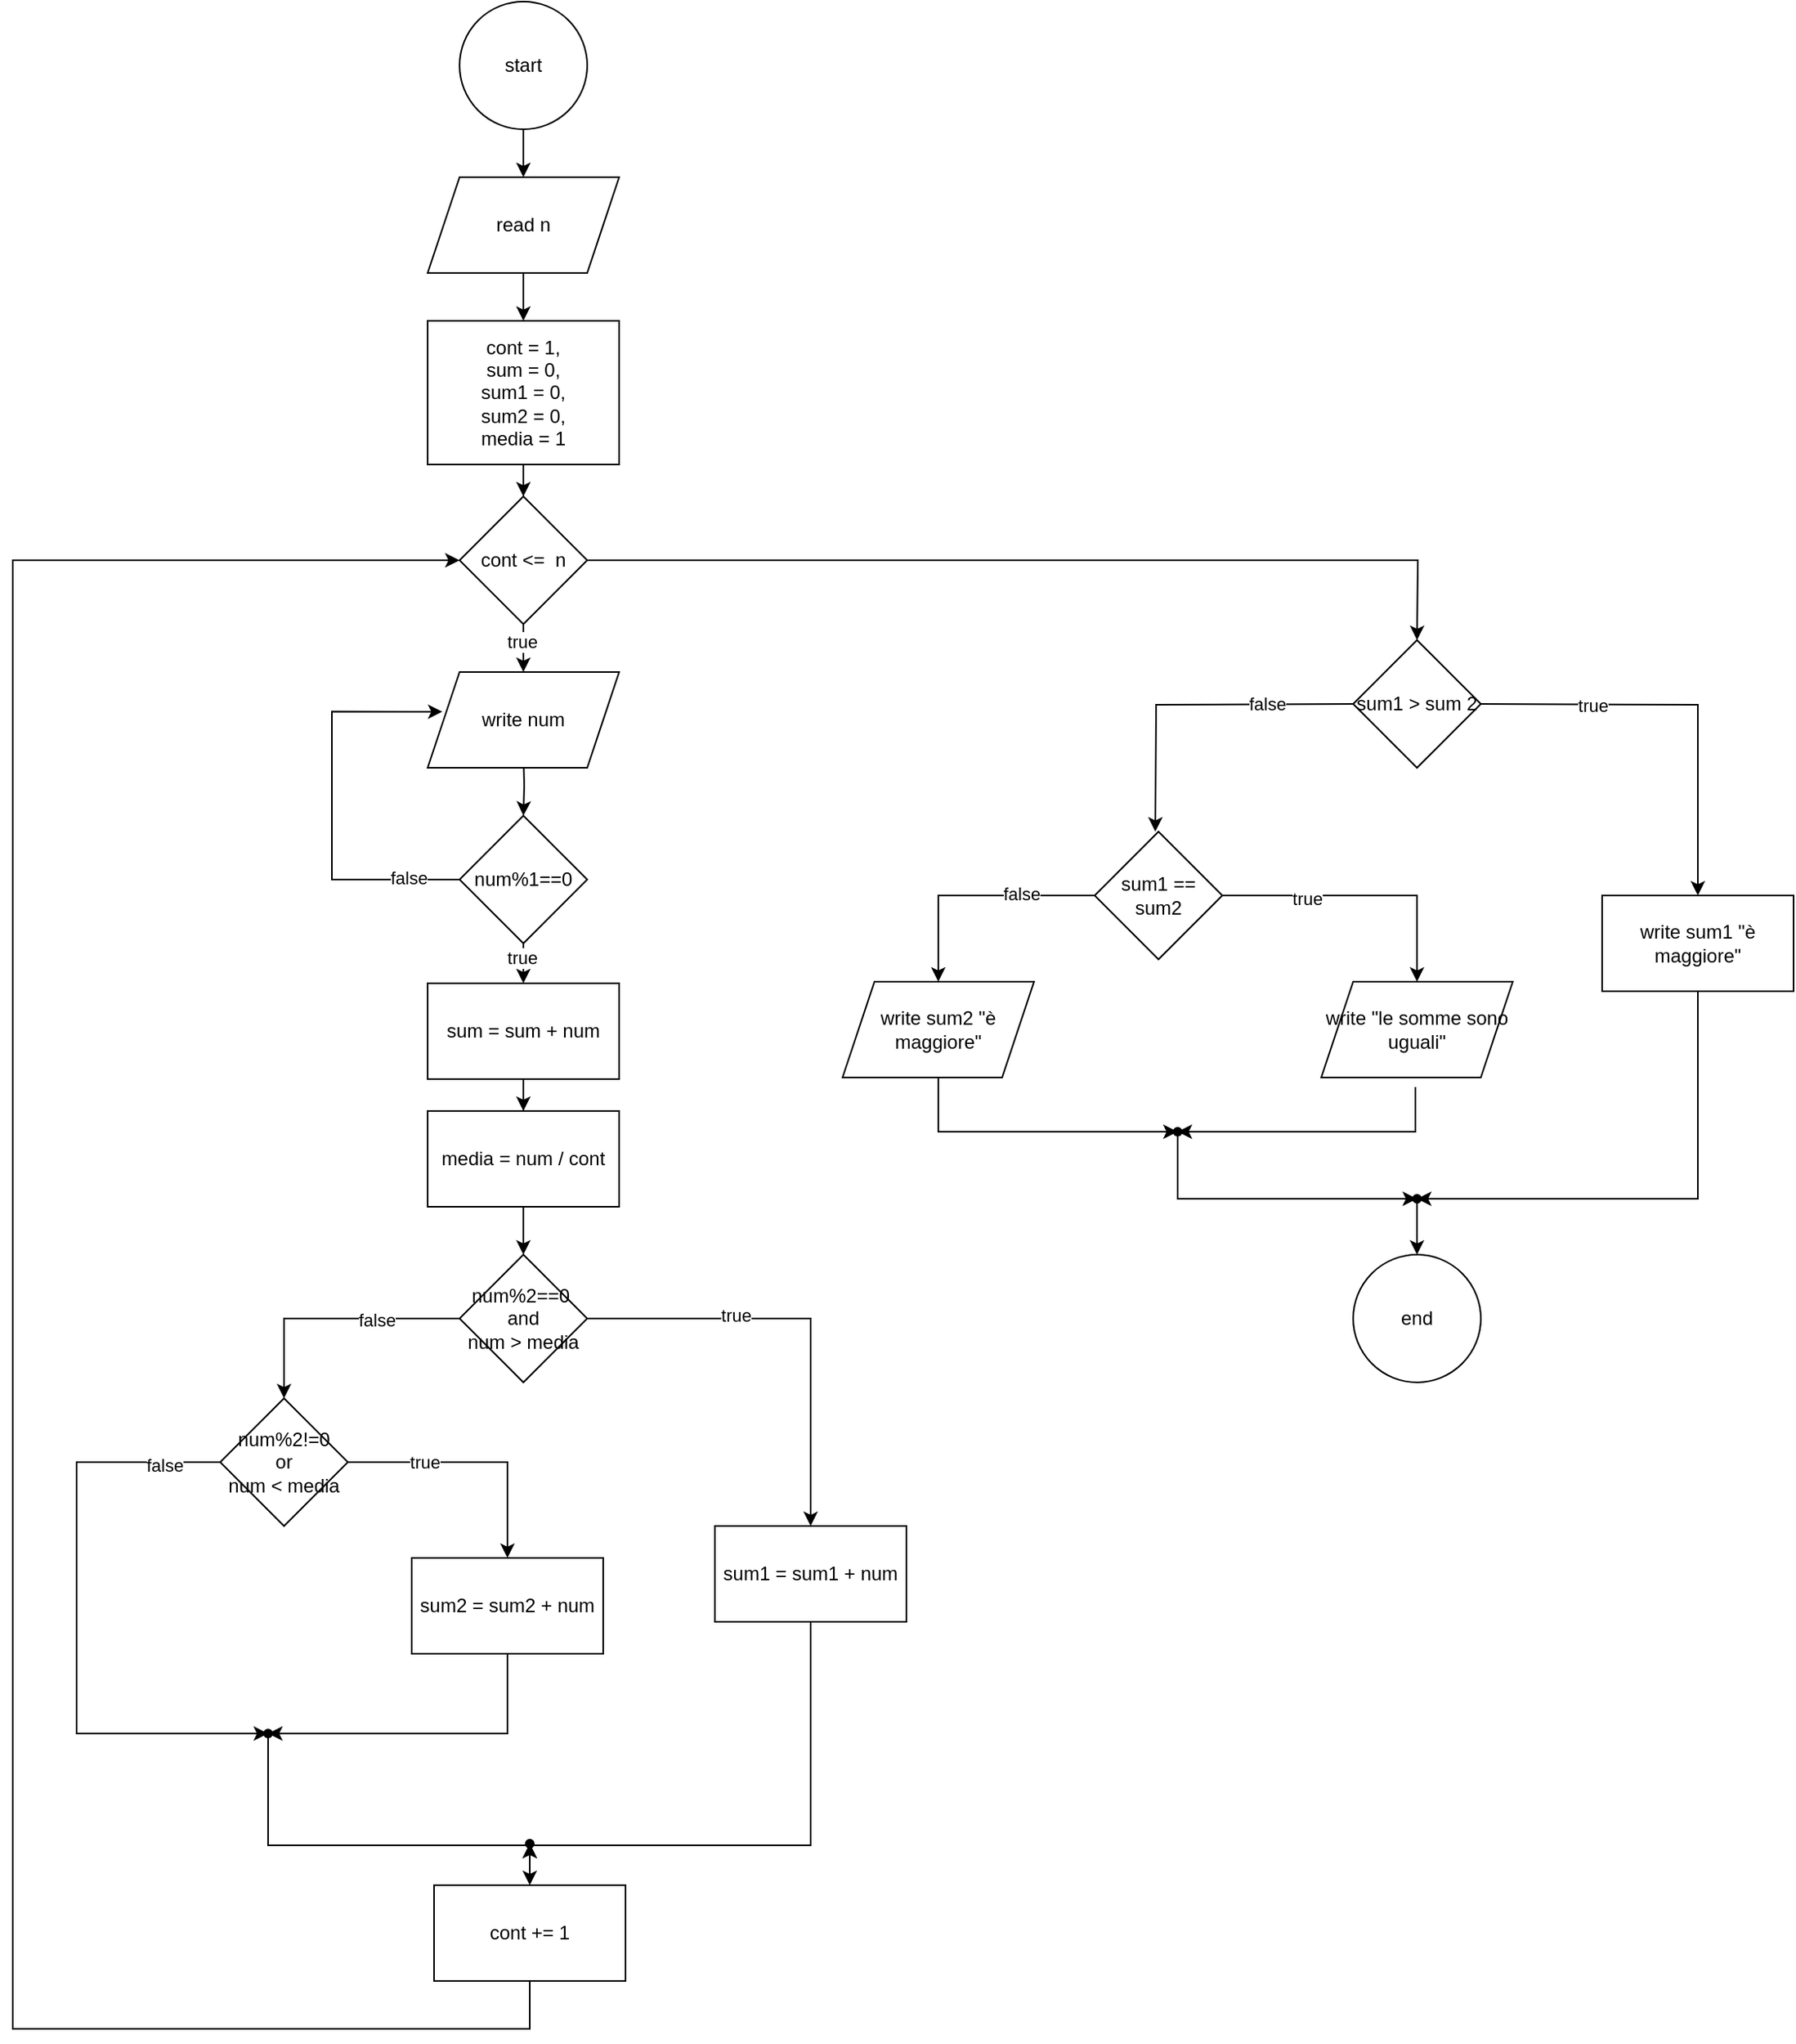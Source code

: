 <mxfile version="26.0.10" pages="2">
  <diagram id="AyrFBgKuR5dpvbFY09R8" name="lezione3esercizio18">
    <mxGraphModel dx="1466" dy="2283" grid="1" gridSize="10" guides="1" tooltips="1" connect="1" arrows="1" fold="1" page="1" pageScale="1" pageWidth="827" pageHeight="1169" math="0" shadow="0">
      <root>
        <mxCell id="0" />
        <mxCell id="1" parent="0" />
        <mxCell id="i8MPXvGDXQZ_oZek78h0-4" value="" style="edgeStyle=orthogonalEdgeStyle;rounded=0;orthogonalLoop=1;jettySize=auto;html=1;" edge="1" parent="1" source="i8MPXvGDXQZ_oZek78h0-2" target="i8MPXvGDXQZ_oZek78h0-3">
          <mxGeometry relative="1" as="geometry" />
        </mxCell>
        <mxCell id="i8MPXvGDXQZ_oZek78h0-2" value="start" style="ellipse;whiteSpace=wrap;html=1;aspect=fixed;" vertex="1" parent="1">
          <mxGeometry x="360" y="-30" width="80" height="80" as="geometry" />
        </mxCell>
        <mxCell id="i8MPXvGDXQZ_oZek78h0-6" value="" style="edgeStyle=orthogonalEdgeStyle;rounded=0;orthogonalLoop=1;jettySize=auto;html=1;" edge="1" parent="1" source="i8MPXvGDXQZ_oZek78h0-3" target="i8MPXvGDXQZ_oZek78h0-5">
          <mxGeometry relative="1" as="geometry" />
        </mxCell>
        <mxCell id="i8MPXvGDXQZ_oZek78h0-3" value="read n" style="shape=parallelogram;perimeter=parallelogramPerimeter;whiteSpace=wrap;html=1;fixedSize=1;" vertex="1" parent="1">
          <mxGeometry x="340" y="80" width="120" height="60" as="geometry" />
        </mxCell>
        <mxCell id="i8MPXvGDXQZ_oZek78h0-8" value="" style="edgeStyle=orthogonalEdgeStyle;rounded=0;orthogonalLoop=1;jettySize=auto;html=1;" edge="1" parent="1" source="i8MPXvGDXQZ_oZek78h0-5" target="i8MPXvGDXQZ_oZek78h0-7">
          <mxGeometry relative="1" as="geometry" />
        </mxCell>
        <mxCell id="i8MPXvGDXQZ_oZek78h0-5" value="cont = 1,&lt;div&gt;sum = 0,&lt;/div&gt;&lt;div&gt;sum1 = 0,&lt;/div&gt;&lt;div&gt;sum2 = 0,&lt;/div&gt;&lt;div&gt;media = 1&lt;/div&gt;" style="whiteSpace=wrap;html=1;" vertex="1" parent="1">
          <mxGeometry x="340" y="170" width="120" height="90" as="geometry" />
        </mxCell>
        <mxCell id="i8MPXvGDXQZ_oZek78h0-10" value="" style="edgeStyle=orthogonalEdgeStyle;rounded=0;orthogonalLoop=1;jettySize=auto;html=1;" edge="1" parent="1" source="i8MPXvGDXQZ_oZek78h0-7" target="i8MPXvGDXQZ_oZek78h0-9">
          <mxGeometry relative="1" as="geometry" />
        </mxCell>
        <mxCell id="i8MPXvGDXQZ_oZek78h0-39" value="true" style="edgeLabel;html=1;align=center;verticalAlign=middle;resizable=0;points=[];" vertex="1" connectable="0" parent="i8MPXvGDXQZ_oZek78h0-10">
          <mxGeometry x="0.176" y="1" relative="1" as="geometry">
            <mxPoint as="offset" />
          </mxGeometry>
        </mxCell>
        <mxCell id="3MwxtK2KrE-zB67e3j1V-28" style="edgeStyle=orthogonalEdgeStyle;rounded=0;orthogonalLoop=1;jettySize=auto;html=1;" edge="1" parent="1" source="i8MPXvGDXQZ_oZek78h0-7">
          <mxGeometry relative="1" as="geometry">
            <mxPoint x="960" y="370" as="targetPoint" />
          </mxGeometry>
        </mxCell>
        <mxCell id="i8MPXvGDXQZ_oZek78h0-7" value="cont &amp;lt;=&amp;nbsp; n" style="rhombus;whiteSpace=wrap;html=1;" vertex="1" parent="1">
          <mxGeometry x="360" y="280" width="80" height="80" as="geometry" />
        </mxCell>
        <mxCell id="i8MPXvGDXQZ_oZek78h0-33" value="" style="edgeStyle=orthogonalEdgeStyle;rounded=0;orthogonalLoop=1;jettySize=auto;html=1;" edge="1" parent="1" target="i8MPXvGDXQZ_oZek78h0-32">
          <mxGeometry relative="1" as="geometry">
            <mxPoint x="400" y="440" as="sourcePoint" />
          </mxGeometry>
        </mxCell>
        <mxCell id="i8MPXvGDXQZ_oZek78h0-9" value="write num" style="shape=parallelogram;perimeter=parallelogramPerimeter;whiteSpace=wrap;html=1;fixedSize=1;" vertex="1" parent="1">
          <mxGeometry x="340" y="390" width="120" height="60" as="geometry" />
        </mxCell>
        <mxCell id="i8MPXvGDXQZ_oZek78h0-14" value="" style="edgeStyle=orthogonalEdgeStyle;rounded=0;orthogonalLoop=1;jettySize=auto;html=1;" edge="1" parent="1" source="i8MPXvGDXQZ_oZek78h0-11" target="i8MPXvGDXQZ_oZek78h0-13">
          <mxGeometry relative="1" as="geometry" />
        </mxCell>
        <mxCell id="i8MPXvGDXQZ_oZek78h0-11" value="sum = sum + num" style="whiteSpace=wrap;html=1;" vertex="1" parent="1">
          <mxGeometry x="340" y="585" width="120" height="60" as="geometry" />
        </mxCell>
        <mxCell id="i8MPXvGDXQZ_oZek78h0-16" value="" style="edgeStyle=orthogonalEdgeStyle;rounded=0;orthogonalLoop=1;jettySize=auto;html=1;" edge="1" parent="1" source="i8MPXvGDXQZ_oZek78h0-13" target="i8MPXvGDXQZ_oZek78h0-15">
          <mxGeometry relative="1" as="geometry" />
        </mxCell>
        <mxCell id="i8MPXvGDXQZ_oZek78h0-13" value="media = num / cont" style="whiteSpace=wrap;html=1;" vertex="1" parent="1">
          <mxGeometry x="340" y="665" width="120" height="60" as="geometry" />
        </mxCell>
        <mxCell id="i8MPXvGDXQZ_oZek78h0-18" value="" style="edgeStyle=orthogonalEdgeStyle;rounded=0;orthogonalLoop=1;jettySize=auto;html=1;" edge="1" parent="1" source="i8MPXvGDXQZ_oZek78h0-15" target="i8MPXvGDXQZ_oZek78h0-17">
          <mxGeometry relative="1" as="geometry" />
        </mxCell>
        <mxCell id="i8MPXvGDXQZ_oZek78h0-42" value="true" style="edgeLabel;html=1;align=center;verticalAlign=middle;resizable=0;points=[];" vertex="1" connectable="0" parent="i8MPXvGDXQZ_oZek78h0-18">
          <mxGeometry x="-0.314" y="2" relative="1" as="geometry">
            <mxPoint as="offset" />
          </mxGeometry>
        </mxCell>
        <mxCell id="i8MPXvGDXQZ_oZek78h0-20" value="" style="edgeStyle=orthogonalEdgeStyle;rounded=0;orthogonalLoop=1;jettySize=auto;html=1;" edge="1" parent="1" source="i8MPXvGDXQZ_oZek78h0-15" target="i8MPXvGDXQZ_oZek78h0-19">
          <mxGeometry relative="1" as="geometry" />
        </mxCell>
        <mxCell id="i8MPXvGDXQZ_oZek78h0-43" value="false" style="edgeLabel;html=1;align=center;verticalAlign=middle;resizable=0;points=[];" vertex="1" connectable="0" parent="i8MPXvGDXQZ_oZek78h0-20">
          <mxGeometry x="-0.346" y="1" relative="1" as="geometry">
            <mxPoint as="offset" />
          </mxGeometry>
        </mxCell>
        <mxCell id="i8MPXvGDXQZ_oZek78h0-15" value="num%2==0&amp;nbsp;&lt;div&gt;and&lt;/div&gt;&lt;div&gt;num &amp;gt; media&lt;/div&gt;" style="rhombus;whiteSpace=wrap;html=1;" vertex="1" parent="1">
          <mxGeometry x="360" y="755" width="80" height="80" as="geometry" />
        </mxCell>
        <mxCell id="i8MPXvGDXQZ_oZek78h0-27" value="" style="edgeStyle=orthogonalEdgeStyle;rounded=0;orthogonalLoop=1;jettySize=auto;html=1;" edge="1" parent="1" source="i8MPXvGDXQZ_oZek78h0-17" target="i8MPXvGDXQZ_oZek78h0-26">
          <mxGeometry relative="1" as="geometry">
            <Array as="points">
              <mxPoint x="580" y="1125" />
            </Array>
          </mxGeometry>
        </mxCell>
        <mxCell id="i8MPXvGDXQZ_oZek78h0-17" value="sum1 = sum1 + num" style="whiteSpace=wrap;html=1;" vertex="1" parent="1">
          <mxGeometry x="520" y="925" width="120" height="60" as="geometry" />
        </mxCell>
        <mxCell id="i8MPXvGDXQZ_oZek78h0-22" value="" style="edgeStyle=orthogonalEdgeStyle;rounded=0;orthogonalLoop=1;jettySize=auto;html=1;" edge="1" parent="1" source="i8MPXvGDXQZ_oZek78h0-19" target="i8MPXvGDXQZ_oZek78h0-21">
          <mxGeometry relative="1" as="geometry" />
        </mxCell>
        <mxCell id="i8MPXvGDXQZ_oZek78h0-44" value="true" style="edgeLabel;html=1;align=center;verticalAlign=middle;resizable=0;points=[];" vertex="1" connectable="0" parent="i8MPXvGDXQZ_oZek78h0-22">
          <mxGeometry x="-0.408" relative="1" as="geometry">
            <mxPoint as="offset" />
          </mxGeometry>
        </mxCell>
        <mxCell id="i8MPXvGDXQZ_oZek78h0-24" value="" style="edgeStyle=orthogonalEdgeStyle;rounded=0;orthogonalLoop=1;jettySize=auto;html=1;" edge="1" parent="1" source="i8MPXvGDXQZ_oZek78h0-19" target="i8MPXvGDXQZ_oZek78h0-23">
          <mxGeometry relative="1" as="geometry">
            <Array as="points">
              <mxPoint x="120" y="885" />
              <mxPoint x="120" y="1055" />
            </Array>
          </mxGeometry>
        </mxCell>
        <mxCell id="i8MPXvGDXQZ_oZek78h0-64" value="false" style="edgeLabel;html=1;align=center;verticalAlign=middle;resizable=0;points=[];" vertex="1" connectable="0" parent="i8MPXvGDXQZ_oZek78h0-24">
          <mxGeometry x="-0.817" y="2" relative="1" as="geometry">
            <mxPoint as="offset" />
          </mxGeometry>
        </mxCell>
        <mxCell id="i8MPXvGDXQZ_oZek78h0-19" value="num%2!=0&lt;div&gt;or&lt;/div&gt;&lt;div&gt;num &amp;lt; media&lt;/div&gt;" style="rhombus;whiteSpace=wrap;html=1;" vertex="1" parent="1">
          <mxGeometry x="210" y="845" width="80" height="80" as="geometry" />
        </mxCell>
        <mxCell id="i8MPXvGDXQZ_oZek78h0-21" value="sum2 = sum2 + num" style="whiteSpace=wrap;html=1;" vertex="1" parent="1">
          <mxGeometry x="330" y="945" width="120" height="60" as="geometry" />
        </mxCell>
        <mxCell id="i8MPXvGDXQZ_oZek78h0-23" value="" style="shape=waypoint;sketch=0;size=6;pointerEvents=1;points=[];fillColor=default;resizable=0;rotatable=0;perimeter=centerPerimeter;snapToPoint=1;" vertex="1" parent="1">
          <mxGeometry x="230" y="1045" width="20" height="20" as="geometry" />
        </mxCell>
        <mxCell id="i8MPXvGDXQZ_oZek78h0-25" style="edgeStyle=orthogonalEdgeStyle;rounded=0;orthogonalLoop=1;jettySize=auto;html=1;entryX=0.52;entryY=1.03;entryDx=0;entryDy=0;entryPerimeter=0;" edge="1" parent="1" source="i8MPXvGDXQZ_oZek78h0-21" target="i8MPXvGDXQZ_oZek78h0-23">
          <mxGeometry relative="1" as="geometry">
            <Array as="points">
              <mxPoint x="390" y="1055" />
            </Array>
          </mxGeometry>
        </mxCell>
        <mxCell id="i8MPXvGDXQZ_oZek78h0-47" value="" style="edgeStyle=orthogonalEdgeStyle;rounded=0;orthogonalLoop=1;jettySize=auto;html=1;" edge="1" parent="1" source="i8MPXvGDXQZ_oZek78h0-26">
          <mxGeometry relative="1" as="geometry">
            <mxPoint x="404.0" y="1150.0" as="targetPoint" />
          </mxGeometry>
        </mxCell>
        <mxCell id="i8MPXvGDXQZ_oZek78h0-26" value="" style="shape=waypoint;sketch=0;size=6;pointerEvents=1;points=[];fillColor=default;resizable=0;rotatable=0;perimeter=centerPerimeter;snapToPoint=1;" vertex="1" parent="1">
          <mxGeometry x="394" y="1114" width="20" height="20" as="geometry" />
        </mxCell>
        <mxCell id="i8MPXvGDXQZ_oZek78h0-28" style="edgeStyle=orthogonalEdgeStyle;rounded=0;orthogonalLoop=1;jettySize=auto;html=1;entryX=0.2;entryY=0.69;entryDx=0;entryDy=0;entryPerimeter=0;" edge="1" parent="1" source="i8MPXvGDXQZ_oZek78h0-23" target="i8MPXvGDXQZ_oZek78h0-26">
          <mxGeometry relative="1" as="geometry">
            <Array as="points">
              <mxPoint x="240" y="1125" />
            </Array>
          </mxGeometry>
        </mxCell>
        <mxCell id="i8MPXvGDXQZ_oZek78h0-31" style="edgeStyle=orthogonalEdgeStyle;rounded=0;orthogonalLoop=1;jettySize=auto;html=1;entryX=0;entryY=0.5;entryDx=0;entryDy=0;" edge="1" parent="1" source="i8MPXvGDXQZ_oZek78h0-29" target="i8MPXvGDXQZ_oZek78h0-7">
          <mxGeometry relative="1" as="geometry">
            <Array as="points">
              <mxPoint x="404" y="1240" />
              <mxPoint x="80" y="1240" />
              <mxPoint x="80" y="320" />
            </Array>
          </mxGeometry>
        </mxCell>
        <mxCell id="i8MPXvGDXQZ_oZek78h0-29" value="cont += 1" style="whiteSpace=wrap;html=1;" vertex="1" parent="1">
          <mxGeometry x="344" y="1150" width="120" height="60" as="geometry" />
        </mxCell>
        <mxCell id="i8MPXvGDXQZ_oZek78h0-37" style="edgeStyle=orthogonalEdgeStyle;rounded=0;orthogonalLoop=1;jettySize=auto;html=1;exitX=0.5;exitY=1;exitDx=0;exitDy=0;entryX=0.5;entryY=0;entryDx=0;entryDy=0;" edge="1" parent="1" source="i8MPXvGDXQZ_oZek78h0-32" target="i8MPXvGDXQZ_oZek78h0-11">
          <mxGeometry relative="1" as="geometry" />
        </mxCell>
        <mxCell id="i8MPXvGDXQZ_oZek78h0-41" value="true" style="edgeLabel;html=1;align=center;verticalAlign=middle;resizable=0;points=[];" vertex="1" connectable="0" parent="i8MPXvGDXQZ_oZek78h0-37">
          <mxGeometry x="-0.277" y="-1" relative="1" as="geometry">
            <mxPoint as="offset" />
          </mxGeometry>
        </mxCell>
        <mxCell id="i8MPXvGDXQZ_oZek78h0-32" value="num%1==0" style="rhombus;whiteSpace=wrap;html=1;" vertex="1" parent="1">
          <mxGeometry x="360" y="480" width="80" height="80" as="geometry" />
        </mxCell>
        <mxCell id="i8MPXvGDXQZ_oZek78h0-38" style="edgeStyle=orthogonalEdgeStyle;rounded=0;orthogonalLoop=1;jettySize=auto;html=1;exitX=0;exitY=0.5;exitDx=0;exitDy=0;entryX=0.077;entryY=0.414;entryDx=0;entryDy=0;entryPerimeter=0;" edge="1" parent="1" source="i8MPXvGDXQZ_oZek78h0-32" target="i8MPXvGDXQZ_oZek78h0-9">
          <mxGeometry relative="1" as="geometry">
            <Array as="points">
              <mxPoint x="280" y="520" />
              <mxPoint x="280" y="415" />
            </Array>
          </mxGeometry>
        </mxCell>
        <mxCell id="i8MPXvGDXQZ_oZek78h0-40" value="false" style="edgeLabel;html=1;align=center;verticalAlign=middle;resizable=0;points=[];" vertex="1" connectable="0" parent="i8MPXvGDXQZ_oZek78h0-38">
          <mxGeometry x="-0.746" y="-1" relative="1" as="geometry">
            <mxPoint as="offset" />
          </mxGeometry>
        </mxCell>
        <mxCell id="i8MPXvGDXQZ_oZek78h0-58" style="edgeStyle=orthogonalEdgeStyle;rounded=0;orthogonalLoop=1;jettySize=auto;html=1;exitX=0.5;exitY=1;exitDx=0;exitDy=0;" edge="1" parent="1">
          <mxGeometry relative="1" as="geometry">
            <mxPoint x="978.0" y="730" as="sourcePoint" />
            <mxPoint x="978.0" y="730" as="targetPoint" />
          </mxGeometry>
        </mxCell>
        <mxCell id="3MwxtK2KrE-zB67e3j1V-19" value="" style="edgeStyle=orthogonalEdgeStyle;rounded=0;orthogonalLoop=1;jettySize=auto;html=1;" edge="1" parent="1" target="3MwxtK2KrE-zB67e3j1V-23">
          <mxGeometry relative="1" as="geometry">
            <mxPoint x="1000" y="410" as="sourcePoint" />
          </mxGeometry>
        </mxCell>
        <mxCell id="3MwxtK2KrE-zB67e3j1V-20" value="true" style="edgeLabel;html=1;align=center;verticalAlign=middle;resizable=0;points=[];" vertex="1" connectable="0" parent="3MwxtK2KrE-zB67e3j1V-19">
          <mxGeometry x="-0.098" relative="1" as="geometry">
            <mxPoint x="-45" as="offset" />
          </mxGeometry>
        </mxCell>
        <mxCell id="3MwxtK2KrE-zB67e3j1V-21" value="" style="edgeStyle=orthogonalEdgeStyle;rounded=0;orthogonalLoop=1;jettySize=auto;html=1;" edge="1" parent="1">
          <mxGeometry relative="1" as="geometry">
            <mxPoint x="920" y="410" as="sourcePoint" />
            <mxPoint x="796" y="490" as="targetPoint" />
          </mxGeometry>
        </mxCell>
        <mxCell id="3MwxtK2KrE-zB67e3j1V-22" value="false" style="edgeLabel;html=1;align=center;verticalAlign=middle;resizable=0;points=[];" vertex="1" connectable="0" parent="3MwxtK2KrE-zB67e3j1V-21">
          <mxGeometry x="-0.461" relative="1" as="geometry">
            <mxPoint as="offset" />
          </mxGeometry>
        </mxCell>
        <mxCell id="3MwxtK2KrE-zB67e3j1V-23" value="write sum1 &quot;è maggiore&quot;" style="whiteSpace=wrap;html=1;sketch=0;pointerEvents=1;resizable=0;" vertex="1" parent="1">
          <mxGeometry x="1076" y="530" width="120" height="60" as="geometry" />
        </mxCell>
        <mxCell id="3MwxtK2KrE-zB67e3j1V-29" value="sum1 &amp;gt; sum 2" style="rhombus;whiteSpace=wrap;html=1;sketch=0;pointerEvents=1;resizable=0;" vertex="1" parent="1">
          <mxGeometry x="920" y="370" width="80" height="80" as="geometry" />
        </mxCell>
        <mxCell id="3MwxtK2KrE-zB67e3j1V-32" value="" style="edgeStyle=orthogonalEdgeStyle;rounded=0;orthogonalLoop=1;jettySize=auto;html=1;" edge="1" parent="1" source="3MwxtK2KrE-zB67e3j1V-30" target="3MwxtK2KrE-zB67e3j1V-31">
          <mxGeometry relative="1" as="geometry" />
        </mxCell>
        <mxCell id="3MwxtK2KrE-zB67e3j1V-41" value="true" style="edgeLabel;html=1;align=center;verticalAlign=middle;resizable=0;points=[];" vertex="1" connectable="0" parent="3MwxtK2KrE-zB67e3j1V-32">
          <mxGeometry x="-0.398" y="-2" relative="1" as="geometry">
            <mxPoint as="offset" />
          </mxGeometry>
        </mxCell>
        <mxCell id="3MwxtK2KrE-zB67e3j1V-34" value="" style="edgeStyle=orthogonalEdgeStyle;rounded=0;orthogonalLoop=1;jettySize=auto;html=1;" edge="1" parent="1" source="3MwxtK2KrE-zB67e3j1V-30" target="3MwxtK2KrE-zB67e3j1V-33">
          <mxGeometry relative="1" as="geometry" />
        </mxCell>
        <mxCell id="3MwxtK2KrE-zB67e3j1V-42" value="false" style="edgeLabel;html=1;align=center;verticalAlign=middle;resizable=0;points=[];" vertex="1" connectable="0" parent="3MwxtK2KrE-zB67e3j1V-34">
          <mxGeometry x="-0.386" y="-1" relative="1" as="geometry">
            <mxPoint as="offset" />
          </mxGeometry>
        </mxCell>
        <mxCell id="3MwxtK2KrE-zB67e3j1V-30" value="sum1 == sum2" style="rhombus;whiteSpace=wrap;html=1;" vertex="1" parent="1">
          <mxGeometry x="758" y="490" width="80" height="80" as="geometry" />
        </mxCell>
        <mxCell id="3MwxtK2KrE-zB67e3j1V-37" style="edgeStyle=orthogonalEdgeStyle;rounded=0;orthogonalLoop=1;jettySize=auto;html=1;entryX=0.816;entryY=0.519;entryDx=0;entryDy=0;entryPerimeter=0;" edge="1" parent="1">
          <mxGeometry relative="1" as="geometry">
            <mxPoint x="810" y="678.0" as="targetPoint" />
            <mxPoint x="959.0" y="650" as="sourcePoint" />
            <Array as="points">
              <mxPoint x="959" y="678" />
            </Array>
          </mxGeometry>
        </mxCell>
        <mxCell id="3MwxtK2KrE-zB67e3j1V-31" value="write &quot;le somme sono uguali&quot;" style="shape=parallelogram;perimeter=parallelogramPerimeter;whiteSpace=wrap;html=1;fixedSize=1;" vertex="1" parent="1">
          <mxGeometry x="900" y="584" width="120" height="60" as="geometry" />
        </mxCell>
        <mxCell id="3MwxtK2KrE-zB67e3j1V-33" value="write sum2 &quot;è maggiore&quot;" style="shape=parallelogram;perimeter=parallelogramPerimeter;whiteSpace=wrap;html=1;fixedSize=1;" vertex="1" parent="1">
          <mxGeometry x="600" y="584" width="120" height="60" as="geometry" />
        </mxCell>
        <mxCell id="3MwxtK2KrE-zB67e3j1V-48" style="edgeStyle=orthogonalEdgeStyle;rounded=0;orthogonalLoop=1;jettySize=auto;html=1;" edge="1" parent="1" source="3MwxtK2KrE-zB67e3j1V-35" target="3MwxtK2KrE-zB67e3j1V-47">
          <mxGeometry relative="1" as="geometry">
            <Array as="points">
              <mxPoint x="810" y="720" />
            </Array>
          </mxGeometry>
        </mxCell>
        <mxCell id="3MwxtK2KrE-zB67e3j1V-35" value="" style="shape=waypoint;sketch=0;size=6;pointerEvents=1;points=[];fillColor=default;resizable=0;rotatable=0;perimeter=centerPerimeter;snapToPoint=1;" vertex="1" parent="1">
          <mxGeometry x="800" y="668" width="20" height="20" as="geometry" />
        </mxCell>
        <mxCell id="3MwxtK2KrE-zB67e3j1V-43" value="end" style="ellipse;whiteSpace=wrap;html=1;" vertex="1" parent="1">
          <mxGeometry x="920" y="755" width="80" height="80" as="geometry" />
        </mxCell>
        <mxCell id="3MwxtK2KrE-zB67e3j1V-45" style="edgeStyle=orthogonalEdgeStyle;rounded=0;orthogonalLoop=1;jettySize=auto;html=1;entryX=0.758;entryY=0.731;entryDx=0;entryDy=0;entryPerimeter=0;" edge="1" parent="1" source="3MwxtK2KrE-zB67e3j1V-33" target="3MwxtK2KrE-zB67e3j1V-35">
          <mxGeometry relative="1" as="geometry">
            <Array as="points">
              <mxPoint x="660" y="678" />
            </Array>
          </mxGeometry>
        </mxCell>
        <mxCell id="3MwxtK2KrE-zB67e3j1V-50" value="" style="edgeStyle=orthogonalEdgeStyle;rounded=0;orthogonalLoop=1;jettySize=auto;html=1;" edge="1" parent="1" source="3MwxtK2KrE-zB67e3j1V-47" target="3MwxtK2KrE-zB67e3j1V-43">
          <mxGeometry relative="1" as="geometry" />
        </mxCell>
        <mxCell id="3MwxtK2KrE-zB67e3j1V-47" value="" style="shape=waypoint;sketch=0;size=6;pointerEvents=1;points=[];fillColor=none;resizable=0;rotatable=0;perimeter=centerPerimeter;snapToPoint=1;" vertex="1" parent="1">
          <mxGeometry x="950" y="710" width="20" height="20" as="geometry" />
        </mxCell>
        <mxCell id="3MwxtK2KrE-zB67e3j1V-49" style="edgeStyle=orthogonalEdgeStyle;rounded=0;orthogonalLoop=1;jettySize=auto;html=1;entryX=0.83;entryY=0.959;entryDx=0;entryDy=0;entryPerimeter=0;" edge="1" parent="1" source="3MwxtK2KrE-zB67e3j1V-23" target="3MwxtK2KrE-zB67e3j1V-47">
          <mxGeometry relative="1" as="geometry">
            <Array as="points">
              <mxPoint x="1136" y="720" />
            </Array>
          </mxGeometry>
        </mxCell>
      </root>
    </mxGraphModel>
  </diagram>
  <diagram name="lezione3esercizio19" id="16oaHbhYfAUNJFiqw8TP">
    <mxGraphModel dx="2117" dy="557" grid="1" gridSize="10" guides="1" tooltips="1" connect="1" arrows="1" fold="1" page="1" pageScale="1" pageWidth="827" pageHeight="1169" math="0" shadow="0">
      <root>
        <mxCell id="0" />
        <mxCell id="1" parent="0" />
        <mxCell id="loUv_t9oCYbhFRwzyhbo-3" value="" style="edgeStyle=orthogonalEdgeStyle;rounded=0;orthogonalLoop=1;jettySize=auto;html=1;" parent="1" source="loUv_t9oCYbhFRwzyhbo-1" target="loUv_t9oCYbhFRwzyhbo-2" edge="1">
          <mxGeometry relative="1" as="geometry" />
        </mxCell>
        <mxCell id="loUv_t9oCYbhFRwzyhbo-1" value="start" style="ellipse;whiteSpace=wrap;html=1;" parent="1" vertex="1">
          <mxGeometry x="400" y="40" width="80" height="80" as="geometry" />
        </mxCell>
        <mxCell id="loUv_t9oCYbhFRwzyhbo-5" value="" style="edgeStyle=orthogonalEdgeStyle;rounded=0;orthogonalLoop=1;jettySize=auto;html=1;" parent="1" source="loUv_t9oCYbhFRwzyhbo-2" edge="1">
          <mxGeometry relative="1" as="geometry">
            <mxPoint x="440.0" y="240.0" as="targetPoint" />
          </mxGeometry>
        </mxCell>
        <mxCell id="loUv_t9oCYbhFRwzyhbo-2" value="read n" style="shape=parallelogram;perimeter=parallelogramPerimeter;whiteSpace=wrap;html=1;fixedSize=1;" parent="1" vertex="1">
          <mxGeometry x="380" y="150" width="120" height="60" as="geometry" />
        </mxCell>
        <mxCell id="loUv_t9oCYbhFRwzyhbo-81" value="" style="edgeStyle=orthogonalEdgeStyle;rounded=0;orthogonalLoop=1;jettySize=auto;html=1;" parent="1" source="loUv_t9oCYbhFRwzyhbo-6" target="loUv_t9oCYbhFRwzyhbo-7" edge="1">
          <mxGeometry relative="1" as="geometry" />
        </mxCell>
        <mxCell id="loUv_t9oCYbhFRwzyhbo-6" value="cont = 1,&lt;div&gt;sum = 0,&lt;/div&gt;&lt;div&gt;prod = 1&lt;/div&gt;" style="whiteSpace=wrap;html=1;" parent="1" vertex="1">
          <mxGeometry x="380" y="240" width="120" height="60" as="geometry" />
        </mxCell>
        <mxCell id="loUv_t9oCYbhFRwzyhbo-107" value="" style="edgeStyle=orthogonalEdgeStyle;rounded=0;orthogonalLoop=1;jettySize=auto;html=1;" parent="1" source="loUv_t9oCYbhFRwzyhbo-7" target="loUv_t9oCYbhFRwzyhbo-106" edge="1">
          <mxGeometry relative="1" as="geometry" />
        </mxCell>
        <mxCell id="loUv_t9oCYbhFRwzyhbo-134" value="false" style="edgeLabel;html=1;align=center;verticalAlign=middle;resizable=0;points=[];" parent="loUv_t9oCYbhFRwzyhbo-107" vertex="1" connectable="0">
          <mxGeometry x="-0.525" y="-1" relative="1" as="geometry">
            <mxPoint x="-67" y="-1" as="offset" />
          </mxGeometry>
        </mxCell>
        <mxCell id="loUv_t9oCYbhFRwzyhbo-7" value="cont &amp;lt;= n" style="rhombus;whiteSpace=wrap;html=1;" parent="1" vertex="1">
          <mxGeometry x="400" y="330" width="80" height="80" as="geometry" />
        </mxCell>
        <mxCell id="loUv_t9oCYbhFRwzyhbo-129" value="" style="edgeStyle=orthogonalEdgeStyle;rounded=0;orthogonalLoop=1;jettySize=auto;html=1;" parent="1" source="loUv_t9oCYbhFRwzyhbo-35" target="loUv_t9oCYbhFRwzyhbo-38" edge="1">
          <mxGeometry relative="1" as="geometry" />
        </mxCell>
        <mxCell id="loUv_t9oCYbhFRwzyhbo-35" value="read num" style="shape=parallelogram;perimeter=parallelogramPerimeter;whiteSpace=wrap;html=1;fixedSize=1;" parent="1" vertex="1">
          <mxGeometry x="190" y="540" width="120" height="60" as="geometry" />
        </mxCell>
        <mxCell id="loUv_t9oCYbhFRwzyhbo-40" value="" style="edgeStyle=orthogonalEdgeStyle;rounded=0;orthogonalLoop=1;jettySize=auto;html=1;" parent="1" source="loUv_t9oCYbhFRwzyhbo-38" target="loUv_t9oCYbhFRwzyhbo-39" edge="1">
          <mxGeometry relative="1" as="geometry" />
        </mxCell>
        <mxCell id="loUv_t9oCYbhFRwzyhbo-118" value="true" style="edgeLabel;html=1;align=center;verticalAlign=middle;resizable=0;points=[];" parent="loUv_t9oCYbhFRwzyhbo-40" vertex="1" connectable="0">
          <mxGeometry x="-0.003" relative="1" as="geometry">
            <mxPoint as="offset" />
          </mxGeometry>
        </mxCell>
        <mxCell id="loUv_t9oCYbhFRwzyhbo-57" value="" style="edgeStyle=orthogonalEdgeStyle;rounded=0;orthogonalLoop=1;jettySize=auto;html=1;" parent="1" source="loUv_t9oCYbhFRwzyhbo-38" target="loUv_t9oCYbhFRwzyhbo-56" edge="1">
          <mxGeometry relative="1" as="geometry" />
        </mxCell>
        <mxCell id="loUv_t9oCYbhFRwzyhbo-124" value="false" style="edgeLabel;html=1;align=center;verticalAlign=middle;resizable=0;points=[];" parent="loUv_t9oCYbhFRwzyhbo-57" vertex="1" connectable="0">
          <mxGeometry x="-0.375" y="-4" relative="1" as="geometry">
            <mxPoint x="1" as="offset" />
          </mxGeometry>
        </mxCell>
        <mxCell id="loUv_t9oCYbhFRwzyhbo-38" value="n%2==0" style="rhombus;whiteSpace=wrap;html=1;" parent="1" vertex="1">
          <mxGeometry x="210" y="630" width="80" height="80" as="geometry" />
        </mxCell>
        <mxCell id="loUv_t9oCYbhFRwzyhbo-42" value="" style="edgeStyle=orthogonalEdgeStyle;rounded=0;orthogonalLoop=1;jettySize=auto;html=1;" parent="1" source="loUv_t9oCYbhFRwzyhbo-39" target="loUv_t9oCYbhFRwzyhbo-41" edge="1">
          <mxGeometry relative="1" as="geometry" />
        </mxCell>
        <mxCell id="loUv_t9oCYbhFRwzyhbo-39" value="" style="shape=waypoint;sketch=0;size=6;pointerEvents=1;points=[];fillColor=default;resizable=0;rotatable=0;perimeter=centerPerimeter;snapToPoint=1;" parent="1" vertex="1">
          <mxGeometry x="400" y="660" width="20" height="20" as="geometry" />
        </mxCell>
        <mxCell id="loUv_t9oCYbhFRwzyhbo-44" value="" style="edgeStyle=orthogonalEdgeStyle;rounded=0;orthogonalLoop=1;jettySize=auto;html=1;" parent="1" source="loUv_t9oCYbhFRwzyhbo-41" target="loUv_t9oCYbhFRwzyhbo-43" edge="1">
          <mxGeometry relative="1" as="geometry" />
        </mxCell>
        <mxCell id="loUv_t9oCYbhFRwzyhbo-120" value="true" style="edgeLabel;html=1;align=center;verticalAlign=middle;resizable=0;points=[];" parent="loUv_t9oCYbhFRwzyhbo-44" vertex="1" connectable="0">
          <mxGeometry x="-0.054" y="-2" relative="1" as="geometry">
            <mxPoint as="offset" />
          </mxGeometry>
        </mxCell>
        <mxCell id="loUv_t9oCYbhFRwzyhbo-48" value="" style="edgeStyle=orthogonalEdgeStyle;rounded=0;orthogonalLoop=1;jettySize=auto;html=1;" parent="1" source="loUv_t9oCYbhFRwzyhbo-41" target="loUv_t9oCYbhFRwzyhbo-47" edge="1">
          <mxGeometry relative="1" as="geometry" />
        </mxCell>
        <mxCell id="loUv_t9oCYbhFRwzyhbo-41" value="num%4==0" style="rhombus;whiteSpace=wrap;html=1;sketch=0;pointerEvents=1;resizable=0;" parent="1" vertex="1">
          <mxGeometry x="370" y="710" width="80" height="80" as="geometry" />
        </mxCell>
        <mxCell id="loUv_t9oCYbhFRwzyhbo-46" value="" style="edgeStyle=orthogonalEdgeStyle;rounded=0;orthogonalLoop=1;jettySize=auto;html=1;" parent="1" source="loUv_t9oCYbhFRwzyhbo-43" target="loUv_t9oCYbhFRwzyhbo-45" edge="1">
          <mxGeometry relative="1" as="geometry" />
        </mxCell>
        <mxCell id="loUv_t9oCYbhFRwzyhbo-43" value="" style="shape=waypoint;sketch=0;size=6;pointerEvents=1;points=[];fillColor=default;resizable=0;rotatable=0;perimeter=centerPerimeter;snapToPoint=1;" parent="1" vertex="1">
          <mxGeometry x="560" y="740" width="20" height="20" as="geometry" />
        </mxCell>
        <mxCell id="loUv_t9oCYbhFRwzyhbo-54" value="" style="edgeStyle=orthogonalEdgeStyle;rounded=0;orthogonalLoop=1;jettySize=auto;html=1;" parent="1" source="loUv_t9oCYbhFRwzyhbo-45" target="loUv_t9oCYbhFRwzyhbo-53" edge="1">
          <mxGeometry relative="1" as="geometry" />
        </mxCell>
        <mxCell id="loUv_t9oCYbhFRwzyhbo-45" value="sum = sum + num" style="whiteSpace=wrap;html=1;sketch=0;pointerEvents=1;resizable=0;" parent="1" vertex="1">
          <mxGeometry x="510" y="790" width="120" height="60" as="geometry" />
        </mxCell>
        <mxCell id="loUv_t9oCYbhFRwzyhbo-50" value="" style="edgeStyle=orthogonalEdgeStyle;rounded=0;orthogonalLoop=1;jettySize=auto;html=1;" parent="1" source="loUv_t9oCYbhFRwzyhbo-47" target="loUv_t9oCYbhFRwzyhbo-49" edge="1">
          <mxGeometry relative="1" as="geometry" />
        </mxCell>
        <mxCell id="loUv_t9oCYbhFRwzyhbo-47" value="" style="shape=waypoint;sketch=0;size=6;pointerEvents=1;points=[];fillColor=default;resizable=0;rotatable=0;perimeter=centerPerimeter;snapToPoint=1;" parent="1" vertex="1">
          <mxGeometry x="320" y="740" width="20" height="20" as="geometry" />
        </mxCell>
        <mxCell id="loUv_t9oCYbhFRwzyhbo-52" value="" style="edgeStyle=orthogonalEdgeStyle;rounded=0;orthogonalLoop=1;jettySize=auto;html=1;" parent="1" source="loUv_t9oCYbhFRwzyhbo-49" target="loUv_t9oCYbhFRwzyhbo-51" edge="1">
          <mxGeometry relative="1" as="geometry" />
        </mxCell>
        <mxCell id="loUv_t9oCYbhFRwzyhbo-49" value="" style="shape=waypoint;sketch=0;size=6;pointerEvents=1;points=[];fillColor=default;resizable=0;rotatable=0;perimeter=centerPerimeter;snapToPoint=1;" parent="1" vertex="1">
          <mxGeometry x="320" y="880" width="20" height="20" as="geometry" />
        </mxCell>
        <mxCell id="loUv_t9oCYbhFRwzyhbo-89" value="" style="edgeStyle=orthogonalEdgeStyle;rounded=0;orthogonalLoop=1;jettySize=auto;html=1;" parent="1" source="loUv_t9oCYbhFRwzyhbo-51" target="loUv_t9oCYbhFRwzyhbo-88" edge="1">
          <mxGeometry relative="1" as="geometry" />
        </mxCell>
        <mxCell id="loUv_t9oCYbhFRwzyhbo-51" value="" style="shape=waypoint;sketch=0;size=6;pointerEvents=1;points=[];fillColor=default;resizable=0;rotatable=0;perimeter=centerPerimeter;snapToPoint=1;" parent="1" vertex="1">
          <mxGeometry x="490" y="880" width="20" height="20" as="geometry" />
        </mxCell>
        <mxCell id="loUv_t9oCYbhFRwzyhbo-53" value="" style="shape=waypoint;sketch=0;size=6;pointerEvents=1;points=[];fillColor=default;resizable=0;rotatable=0;perimeter=centerPerimeter;snapToPoint=1;" parent="1" vertex="1">
          <mxGeometry x="560" y="880" width="20" height="20" as="geometry" />
        </mxCell>
        <mxCell id="loUv_t9oCYbhFRwzyhbo-55" style="edgeStyle=orthogonalEdgeStyle;rounded=0;orthogonalLoop=1;jettySize=auto;html=1;entryX=0.49;entryY=0.87;entryDx=0;entryDy=0;entryPerimeter=0;" parent="1" source="loUv_t9oCYbhFRwzyhbo-53" target="loUv_t9oCYbhFRwzyhbo-51" edge="1">
          <mxGeometry relative="1" as="geometry" />
        </mxCell>
        <mxCell id="loUv_t9oCYbhFRwzyhbo-59" value="" style="edgeStyle=orthogonalEdgeStyle;rounded=0;orthogonalLoop=1;jettySize=auto;html=1;entryX=0.5;entryY=0;entryDx=0;entryDy=0;" parent="1" source="loUv_t9oCYbhFRwzyhbo-56" target="loUv_t9oCYbhFRwzyhbo-60" edge="1">
          <mxGeometry relative="1" as="geometry">
            <mxPoint x="240" y="820" as="targetPoint" />
          </mxGeometry>
        </mxCell>
        <mxCell id="loUv_t9oCYbhFRwzyhbo-117" value="true" style="edgeLabel;html=1;align=center;verticalAlign=middle;resizable=0;points=[];" parent="loUv_t9oCYbhFRwzyhbo-59" vertex="1" connectable="0">
          <mxGeometry x="-0.657" relative="1" as="geometry">
            <mxPoint as="offset" />
          </mxGeometry>
        </mxCell>
        <mxCell id="loUv_t9oCYbhFRwzyhbo-67" value="" style="edgeStyle=orthogonalEdgeStyle;rounded=0;orthogonalLoop=1;jettySize=auto;html=1;" parent="1" source="loUv_t9oCYbhFRwzyhbo-56" edge="1">
          <mxGeometry relative="1" as="geometry">
            <mxPoint x="100" y="1120" as="targetPoint" />
            <Array as="points">
              <mxPoint x="-80" y="760" />
              <mxPoint x="-80" y="1120" />
            </Array>
          </mxGeometry>
        </mxCell>
        <mxCell id="loUv_t9oCYbhFRwzyhbo-125" value="false" style="edgeLabel;html=1;align=center;verticalAlign=middle;resizable=0;points=[];" parent="loUv_t9oCYbhFRwzyhbo-67" vertex="1" connectable="0">
          <mxGeometry x="-0.851" relative="1" as="geometry">
            <mxPoint x="1" as="offset" />
          </mxGeometry>
        </mxCell>
        <mxCell id="loUv_t9oCYbhFRwzyhbo-56" value="n%2!=0" style="rhombus;whiteSpace=wrap;html=1;" parent="1" vertex="1">
          <mxGeometry x="50" y="720" width="80" height="80" as="geometry" />
        </mxCell>
        <mxCell id="loUv_t9oCYbhFRwzyhbo-62" value="" style="edgeStyle=orthogonalEdgeStyle;rounded=0;orthogonalLoop=1;jettySize=auto;html=1;" parent="1" source="loUv_t9oCYbhFRwzyhbo-60" target="loUv_t9oCYbhFRwzyhbo-61" edge="1">
          <mxGeometry relative="1" as="geometry" />
        </mxCell>
        <mxCell id="loUv_t9oCYbhFRwzyhbo-116" value="true" style="edgeLabel;html=1;align=center;verticalAlign=middle;resizable=0;points=[];" parent="loUv_t9oCYbhFRwzyhbo-62" vertex="1" connectable="0">
          <mxGeometry x="-0.342" y="-2" relative="1" as="geometry">
            <mxPoint x="1" as="offset" />
          </mxGeometry>
        </mxCell>
        <mxCell id="loUv_t9oCYbhFRwzyhbo-64" value="" style="edgeStyle=orthogonalEdgeStyle;rounded=0;orthogonalLoop=1;jettySize=auto;html=1;" parent="1" source="loUv_t9oCYbhFRwzyhbo-60" target="loUv_t9oCYbhFRwzyhbo-63" edge="1">
          <mxGeometry relative="1" as="geometry">
            <Array as="points">
              <mxPoint x="120" y="950" />
              <mxPoint x="120" y="1080" />
            </Array>
          </mxGeometry>
        </mxCell>
        <mxCell id="loUv_t9oCYbhFRwzyhbo-126" value="false" style="edgeLabel;html=1;align=center;verticalAlign=middle;resizable=0;points=[];" parent="loUv_t9oCYbhFRwzyhbo-64" vertex="1" connectable="0">
          <mxGeometry x="-0.757" y="-3" relative="1" as="geometry">
            <mxPoint as="offset" />
          </mxGeometry>
        </mxCell>
        <mxCell id="loUv_t9oCYbhFRwzyhbo-60" value="num%2!=0" style="rhombus;whiteSpace=wrap;html=1;" parent="1" vertex="1">
          <mxGeometry x="200" y="910" width="80" height="80" as="geometry" />
        </mxCell>
        <mxCell id="loUv_t9oCYbhFRwzyhbo-61" value="prod = prod * num" style="whiteSpace=wrap;html=1;" parent="1" vertex="1">
          <mxGeometry x="340" y="991" width="120" height="60" as="geometry" />
        </mxCell>
        <mxCell id="loUv_t9oCYbhFRwzyhbo-63" value="" style="shape=waypoint;sketch=0;size=6;pointerEvents=1;points=[];fillColor=default;resizable=0;rotatable=0;perimeter=centerPerimeter;snapToPoint=1;" parent="1" vertex="1">
          <mxGeometry x="230" y="1070" width="20" height="20" as="geometry" />
        </mxCell>
        <mxCell id="loUv_t9oCYbhFRwzyhbo-65" style="edgeStyle=orthogonalEdgeStyle;rounded=0;orthogonalLoop=1;jettySize=auto;html=1;entryX=0.87;entryY=0.53;entryDx=0;entryDy=0;entryPerimeter=0;" parent="1" source="loUv_t9oCYbhFRwzyhbo-61" target="loUv_t9oCYbhFRwzyhbo-63" edge="1">
          <mxGeometry relative="1" as="geometry">
            <Array as="points">
              <mxPoint x="400" y="1080" />
            </Array>
          </mxGeometry>
        </mxCell>
        <mxCell id="loUv_t9oCYbhFRwzyhbo-74" value="" style="edgeStyle=orthogonalEdgeStyle;rounded=0;orthogonalLoop=1;jettySize=auto;html=1;" parent="1" source="loUv_t9oCYbhFRwzyhbo-76" target="loUv_t9oCYbhFRwzyhbo-78" edge="1">
          <mxGeometry relative="1" as="geometry" />
        </mxCell>
        <mxCell id="loUv_t9oCYbhFRwzyhbo-119" value="true" style="edgeLabel;html=1;align=center;verticalAlign=middle;resizable=0;points=[];" parent="loUv_t9oCYbhFRwzyhbo-74" vertex="1" connectable="0">
          <mxGeometry x="-0.235" relative="1" as="geometry">
            <mxPoint x="1" as="offset" />
          </mxGeometry>
        </mxCell>
        <mxCell id="loUv_t9oCYbhFRwzyhbo-131" value="" style="edgeStyle=orthogonalEdgeStyle;rounded=0;orthogonalLoop=1;jettySize=auto;html=1;" parent="1" source="loUv_t9oCYbhFRwzyhbo-76" target="loUv_t9oCYbhFRwzyhbo-130" edge="1">
          <mxGeometry relative="1" as="geometry" />
        </mxCell>
        <mxCell id="loUv_t9oCYbhFRwzyhbo-133" value="false" style="edgeLabel;html=1;align=center;verticalAlign=middle;resizable=0;points=[];" parent="loUv_t9oCYbhFRwzyhbo-131" vertex="1" connectable="0">
          <mxGeometry x="-0.041" y="-1" relative="1" as="geometry">
            <mxPoint as="offset" />
          </mxGeometry>
        </mxCell>
        <mxCell id="loUv_t9oCYbhFRwzyhbo-76" value="n&amp;lt;0" style="rhombus;whiteSpace=wrap;html=1;" parent="1" vertex="1">
          <mxGeometry x="400" y="450" width="80" height="80" as="geometry" />
        </mxCell>
        <mxCell id="loUv_t9oCYbhFRwzyhbo-77" value="" style="edgeStyle=orthogonalEdgeStyle;rounded=0;orthogonalLoop=1;jettySize=auto;html=1;" parent="1" source="loUv_t9oCYbhFRwzyhbo-110" edge="1">
          <mxGeometry relative="1" as="geometry">
            <mxPoint x="750" y="780.0" as="targetPoint" />
          </mxGeometry>
        </mxCell>
        <mxCell id="loUv_t9oCYbhFRwzyhbo-78" value="write &quot;Errore&quot;" style="shape=parallelogram;perimeter=parallelogramPerimeter;whiteSpace=wrap;html=1;fixedSize=1;" parent="1" vertex="1">
          <mxGeometry x="690" y="670" width="120" height="60" as="geometry" />
        </mxCell>
        <mxCell id="loUv_t9oCYbhFRwzyhbo-79" value="end" style="ellipse;whiteSpace=wrap;html=1;" parent="1" vertex="1">
          <mxGeometry x="810" y="810" width="80" height="80" as="geometry" />
        </mxCell>
        <mxCell id="loUv_t9oCYbhFRwzyhbo-91" value="" style="edgeStyle=orthogonalEdgeStyle;rounded=0;orthogonalLoop=1;jettySize=auto;html=1;" parent="1" source="loUv_t9oCYbhFRwzyhbo-86" target="loUv_t9oCYbhFRwzyhbo-90" edge="1">
          <mxGeometry relative="1" as="geometry" />
        </mxCell>
        <mxCell id="loUv_t9oCYbhFRwzyhbo-86" value="" style="shape=waypoint;sketch=0;size=6;pointerEvents=1;points=[];fillColor=none;resizable=0;rotatable=0;perimeter=centerPerimeter;snapToPoint=1;" parent="1" vertex="1">
          <mxGeometry x="90" y="1110" width="20" height="20" as="geometry" />
        </mxCell>
        <mxCell id="loUv_t9oCYbhFRwzyhbo-87" style="edgeStyle=orthogonalEdgeStyle;rounded=0;orthogonalLoop=1;jettySize=auto;html=1;entryX=0.808;entryY=0.881;entryDx=0;entryDy=0;entryPerimeter=0;" parent="1" source="loUv_t9oCYbhFRwzyhbo-63" target="loUv_t9oCYbhFRwzyhbo-86" edge="1">
          <mxGeometry relative="1" as="geometry">
            <Array as="points">
              <mxPoint x="240" y="1120" />
            </Array>
          </mxGeometry>
        </mxCell>
        <mxCell id="loUv_t9oCYbhFRwzyhbo-88" value="" style="shape=waypoint;sketch=0;size=6;pointerEvents=1;points=[];fillColor=default;resizable=0;rotatable=0;perimeter=centerPerimeter;snapToPoint=1;" parent="1" vertex="1">
          <mxGeometry x="490" y="1150" width="20" height="20" as="geometry" />
        </mxCell>
        <mxCell id="loUv_t9oCYbhFRwzyhbo-93" value="" style="edgeStyle=orthogonalEdgeStyle;rounded=0;orthogonalLoop=1;jettySize=auto;html=1;" parent="1" source="loUv_t9oCYbhFRwzyhbo-90" target="loUv_t9oCYbhFRwzyhbo-92" edge="1">
          <mxGeometry relative="1" as="geometry" />
        </mxCell>
        <mxCell id="loUv_t9oCYbhFRwzyhbo-90" value="" style="shape=waypoint;sketch=0;size=6;pointerEvents=1;points=[];fillColor=none;resizable=0;rotatable=0;perimeter=centerPerimeter;snapToPoint=1;" parent="1" vertex="1">
          <mxGeometry x="90" y="1150" width="20" height="20" as="geometry" />
        </mxCell>
        <mxCell id="loUv_t9oCYbhFRwzyhbo-96" value="" style="edgeStyle=orthogonalEdgeStyle;rounded=0;orthogonalLoop=1;jettySize=auto;html=1;" parent="1" source="loUv_t9oCYbhFRwzyhbo-92" target="loUv_t9oCYbhFRwzyhbo-95" edge="1">
          <mxGeometry relative="1" as="geometry" />
        </mxCell>
        <mxCell id="loUv_t9oCYbhFRwzyhbo-92" value="" style="shape=waypoint;sketch=0;size=6;pointerEvents=1;points=[];fillColor=none;resizable=0;rotatable=0;perimeter=centerPerimeter;snapToPoint=1;" parent="1" vertex="1">
          <mxGeometry x="290" y="1149" width="20" height="20" as="geometry" />
        </mxCell>
        <mxCell id="loUv_t9oCYbhFRwzyhbo-94" style="edgeStyle=orthogonalEdgeStyle;rounded=0;orthogonalLoop=1;jettySize=auto;html=1;entryX=0.546;entryY=1.158;entryDx=0;entryDy=0;entryPerimeter=0;" parent="1" source="loUv_t9oCYbhFRwzyhbo-88" target="loUv_t9oCYbhFRwzyhbo-92" edge="1">
          <mxGeometry relative="1" as="geometry" />
        </mxCell>
        <mxCell id="loUv_t9oCYbhFRwzyhbo-100" value="" style="edgeStyle=orthogonalEdgeStyle;rounded=0;orthogonalLoop=1;jettySize=auto;html=1;" parent="1" source="loUv_t9oCYbhFRwzyhbo-95" target="loUv_t9oCYbhFRwzyhbo-99" edge="1">
          <mxGeometry relative="1" as="geometry" />
        </mxCell>
        <mxCell id="loUv_t9oCYbhFRwzyhbo-95" value="cont += 1" style="whiteSpace=wrap;html=1;fillColor=none;sketch=0;pointerEvents=1;resizable=0;" parent="1" vertex="1">
          <mxGeometry x="240" y="1190" width="120" height="60" as="geometry" />
        </mxCell>
        <mxCell id="loUv_t9oCYbhFRwzyhbo-102" value="" style="edgeStyle=orthogonalEdgeStyle;rounded=0;orthogonalLoop=1;jettySize=auto;html=1;" parent="1" source="loUv_t9oCYbhFRwzyhbo-99" target="loUv_t9oCYbhFRwzyhbo-101" edge="1">
          <mxGeometry relative="1" as="geometry" />
        </mxCell>
        <mxCell id="loUv_t9oCYbhFRwzyhbo-99" value="" style="shape=waypoint;sketch=0;size=6;pointerEvents=1;points=[];fillColor=none;resizable=0;rotatable=0;perimeter=centerPerimeter;snapToPoint=1;" parent="1" vertex="1">
          <mxGeometry x="290" y="1280" width="20" height="20" as="geometry" />
        </mxCell>
        <mxCell id="loUv_t9oCYbhFRwzyhbo-104" value="" style="edgeStyle=orthogonalEdgeStyle;rounded=0;orthogonalLoop=1;jettySize=auto;html=1;" parent="1" source="loUv_t9oCYbhFRwzyhbo-101" target="loUv_t9oCYbhFRwzyhbo-103" edge="1">
          <mxGeometry relative="1" as="geometry" />
        </mxCell>
        <mxCell id="loUv_t9oCYbhFRwzyhbo-101" value="" style="shape=waypoint;sketch=0;size=6;pointerEvents=1;points=[];fillColor=none;resizable=0;rotatable=0;perimeter=centerPerimeter;snapToPoint=1;" parent="1" vertex="1">
          <mxGeometry x="-220" y="1280" width="20" height="20" as="geometry" />
        </mxCell>
        <mxCell id="loUv_t9oCYbhFRwzyhbo-105" style="edgeStyle=orthogonalEdgeStyle;rounded=0;orthogonalLoop=1;jettySize=auto;html=1;" parent="1" source="loUv_t9oCYbhFRwzyhbo-103" target="loUv_t9oCYbhFRwzyhbo-7" edge="1">
          <mxGeometry relative="1" as="geometry" />
        </mxCell>
        <mxCell id="loUv_t9oCYbhFRwzyhbo-103" value="" style="shape=waypoint;sketch=0;size=6;pointerEvents=1;points=[];fillColor=none;resizable=0;rotatable=0;perimeter=centerPerimeter;snapToPoint=1;" parent="1" vertex="1">
          <mxGeometry x="-220" y="360" width="20" height="20" as="geometry" />
        </mxCell>
        <mxCell id="loUv_t9oCYbhFRwzyhbo-109" value="" style="edgeStyle=orthogonalEdgeStyle;rounded=0;orthogonalLoop=1;jettySize=auto;html=1;" parent="1" source="loUv_t9oCYbhFRwzyhbo-106" target="loUv_t9oCYbhFRwzyhbo-108" edge="1">
          <mxGeometry relative="1" as="geometry" />
        </mxCell>
        <mxCell id="loUv_t9oCYbhFRwzyhbo-106" value="write sum, prod" style="shape=parallelogram;perimeter=parallelogramPerimeter;whiteSpace=wrap;html=1;fixedSize=1;" parent="1" vertex="1">
          <mxGeometry x="880" y="445" width="120" height="70" as="geometry" />
        </mxCell>
        <mxCell id="loUv_t9oCYbhFRwzyhbo-113" value="" style="edgeStyle=orthogonalEdgeStyle;rounded=0;orthogonalLoop=1;jettySize=auto;html=1;" parent="1" source="loUv_t9oCYbhFRwzyhbo-108" target="loUv_t9oCYbhFRwzyhbo-112" edge="1">
          <mxGeometry relative="1" as="geometry" />
        </mxCell>
        <mxCell id="loUv_t9oCYbhFRwzyhbo-108" value="" style="shape=waypoint;sketch=0;size=6;pointerEvents=1;points=[];fillColor=default;resizable=0;rotatable=0;perimeter=centerPerimeter;snapToPoint=1;" parent="1" vertex="1">
          <mxGeometry x="930" y="769" width="20" height="20" as="geometry" />
        </mxCell>
        <mxCell id="loUv_t9oCYbhFRwzyhbo-111" value="" style="edgeStyle=orthogonalEdgeStyle;rounded=0;orthogonalLoop=1;jettySize=auto;html=1;" parent="1" source="loUv_t9oCYbhFRwzyhbo-78" target="loUv_t9oCYbhFRwzyhbo-110" edge="1">
          <mxGeometry relative="1" as="geometry">
            <mxPoint x="750" y="730" as="sourcePoint" />
            <mxPoint x="750" y="780.0" as="targetPoint" />
          </mxGeometry>
        </mxCell>
        <mxCell id="loUv_t9oCYbhFRwzyhbo-114" value="" style="edgeStyle=orthogonalEdgeStyle;rounded=0;orthogonalLoop=1;jettySize=auto;html=1;" parent="1" source="loUv_t9oCYbhFRwzyhbo-110" target="loUv_t9oCYbhFRwzyhbo-112" edge="1">
          <mxGeometry relative="1" as="geometry" />
        </mxCell>
        <mxCell id="loUv_t9oCYbhFRwzyhbo-110" value="" style="shape=waypoint;sketch=0;size=6;pointerEvents=1;points=[];fillColor=none;resizable=0;rotatable=0;perimeter=centerPerimeter;snapToPoint=1;" parent="1" vertex="1">
          <mxGeometry x="740" y="770" width="20" height="20" as="geometry" />
        </mxCell>
        <mxCell id="loUv_t9oCYbhFRwzyhbo-115" value="" style="edgeStyle=orthogonalEdgeStyle;rounded=0;orthogonalLoop=1;jettySize=auto;html=1;" parent="1" source="loUv_t9oCYbhFRwzyhbo-112" target="loUv_t9oCYbhFRwzyhbo-79" edge="1">
          <mxGeometry relative="1" as="geometry" />
        </mxCell>
        <mxCell id="loUv_t9oCYbhFRwzyhbo-112" value="" style="shape=waypoint;sketch=0;size=6;pointerEvents=1;points=[];fillColor=none;resizable=0;rotatable=0;perimeter=centerPerimeter;snapToPoint=1;" parent="1" vertex="1">
          <mxGeometry x="840" y="770" width="20" height="20" as="geometry" />
        </mxCell>
        <mxCell id="loUv_t9oCYbhFRwzyhbo-122" value="true" style="text;html=1;align=center;verticalAlign=middle;resizable=0;points=[];autosize=1;strokeColor=none;fillColor=none;" parent="1" vertex="1">
          <mxGeometry x="440" y="410" width="40" height="30" as="geometry" />
        </mxCell>
        <mxCell id="loUv_t9oCYbhFRwzyhbo-128" value="" style="endArrow=classic;html=1;rounded=0;exitX=-0.005;exitY=-0.006;exitDx=0;exitDy=0;exitPerimeter=0;entryX=0.5;entryY=0;entryDx=0;entryDy=0;" parent="1" source="loUv_t9oCYbhFRwzyhbo-122" target="loUv_t9oCYbhFRwzyhbo-76" edge="1">
          <mxGeometry width="50" height="50" relative="1" as="geometry">
            <mxPoint x="430" y="420" as="sourcePoint" />
            <mxPoint x="590" y="460" as="targetPoint" />
          </mxGeometry>
        </mxCell>
        <mxCell id="loUv_t9oCYbhFRwzyhbo-132" value="" style="edgeStyle=orthogonalEdgeStyle;rounded=0;orthogonalLoop=1;jettySize=auto;html=1;" parent="1" source="loUv_t9oCYbhFRwzyhbo-130" target="loUv_t9oCYbhFRwzyhbo-35" edge="1">
          <mxGeometry relative="1" as="geometry" />
        </mxCell>
        <mxCell id="loUv_t9oCYbhFRwzyhbo-130" value="" style="shape=waypoint;sketch=0;size=6;pointerEvents=1;points=[];fillColor=default;resizable=0;rotatable=0;perimeter=centerPerimeter;snapToPoint=1;" parent="1" vertex="1">
          <mxGeometry x="240" y="480" width="20" height="20" as="geometry" />
        </mxCell>
      </root>
    </mxGraphModel>
  </diagram>
</mxfile>
